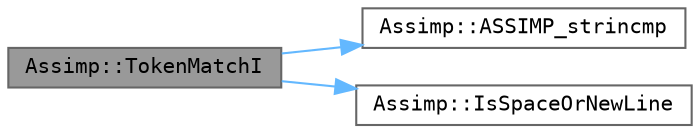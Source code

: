 digraph "Assimp::TokenMatchI"
{
 // LATEX_PDF_SIZE
  bgcolor="transparent";
  edge [fontname=Terminal,fontsize=10,labelfontname=Helvetica,labelfontsize=10];
  node [fontname=Terminal,fontsize=10,shape=box,height=0.2,width=0.4];
  rankdir="LR";
  Node1 [label="Assimp::TokenMatchI",height=0.2,width=0.4,color="gray40", fillcolor="grey60", style="filled", fontcolor="black",tooltip="Case-ignoring version of TokenMatch."];
  Node1 -> Node2 [color="steelblue1",style="solid"];
  Node2 [label="Assimp::ASSIMP_strincmp",height=0.2,width=0.4,color="grey40", fillcolor="white", style="filled",URL="$namespace_assimp.html#a5718d462fef0070afea1d4ac4e65d4d8",tooltip="Helper function to do platform independent string comparison."];
  Node1 -> Node3 [color="steelblue1",style="solid"];
  Node3 [label="Assimp::IsSpaceOrNewLine",height=0.2,width=0.4,color="grey40", fillcolor="white", style="filled",URL="$namespace_assimp.html#a3883df5611e6ba0bd986fd5694c47e35",tooltip=" "];
}
